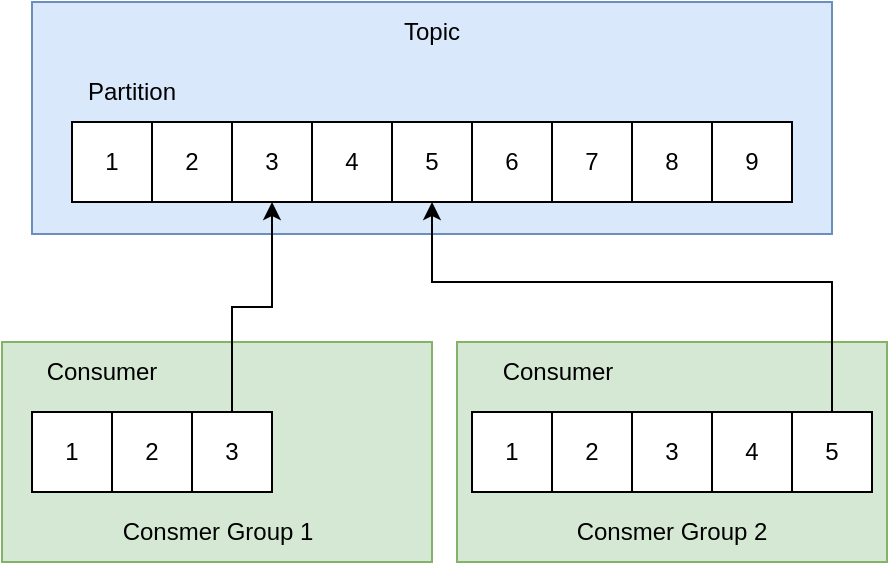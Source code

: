 <mxfile version="26.0.6">
  <diagram name="페이지-1" id="VSJfs2gLKaBCTvdECcsm">
    <mxGraphModel dx="524" dy="990" grid="1" gridSize="10" guides="1" tooltips="1" connect="1" arrows="1" fold="1" page="1" pageScale="1" pageWidth="1169" pageHeight="827" math="0" shadow="0">
      <root>
        <mxCell id="0" />
        <mxCell id="1" parent="0" />
        <mxCell id="Xm3YG5wuzKY42tiBY8h3-26" value="" style="rounded=0;whiteSpace=wrap;html=1;fillColor=#d5e8d4;strokeColor=#82b366;" vertex="1" parent="1">
          <mxGeometry x="397.5" y="220" width="215" height="110" as="geometry" />
        </mxCell>
        <mxCell id="Xm3YG5wuzKY42tiBY8h3-22" value="" style="rounded=0;whiteSpace=wrap;html=1;fillColor=#d5e8d4;strokeColor=#82b366;" vertex="1" parent="1">
          <mxGeometry x="170" y="220" width="215" height="110" as="geometry" />
        </mxCell>
        <mxCell id="Xm3YG5wuzKY42tiBY8h3-1" value="" style="rounded=0;whiteSpace=wrap;html=1;fillColor=#dae8fc;strokeColor=#6c8ebf;" vertex="1" parent="1">
          <mxGeometry x="185" y="50" width="400" height="116" as="geometry" />
        </mxCell>
        <mxCell id="Xm3YG5wuzKY42tiBY8h3-2" value="1" style="rounded=0;whiteSpace=wrap;html=1;" vertex="1" parent="1">
          <mxGeometry x="205" y="110" width="40" height="40" as="geometry" />
        </mxCell>
        <mxCell id="Xm3YG5wuzKY42tiBY8h3-3" value="2" style="rounded=0;whiteSpace=wrap;html=1;" vertex="1" parent="1">
          <mxGeometry x="245" y="110" width="40" height="40" as="geometry" />
        </mxCell>
        <mxCell id="Xm3YG5wuzKY42tiBY8h3-4" value="3" style="rounded=0;whiteSpace=wrap;html=1;" vertex="1" parent="1">
          <mxGeometry x="285" y="110" width="40" height="40" as="geometry" />
        </mxCell>
        <mxCell id="Xm3YG5wuzKY42tiBY8h3-5" value="4" style="rounded=0;whiteSpace=wrap;html=1;" vertex="1" parent="1">
          <mxGeometry x="325" y="110" width="40" height="40" as="geometry" />
        </mxCell>
        <mxCell id="Xm3YG5wuzKY42tiBY8h3-6" value="5" style="rounded=0;whiteSpace=wrap;html=1;" vertex="1" parent="1">
          <mxGeometry x="365" y="110" width="40" height="40" as="geometry" />
        </mxCell>
        <mxCell id="Xm3YG5wuzKY42tiBY8h3-7" value="6" style="rounded=0;whiteSpace=wrap;html=1;" vertex="1" parent="1">
          <mxGeometry x="405" y="110" width="40" height="40" as="geometry" />
        </mxCell>
        <mxCell id="Xm3YG5wuzKY42tiBY8h3-8" value="7" style="rounded=0;whiteSpace=wrap;html=1;" vertex="1" parent="1">
          <mxGeometry x="445" y="110" width="40" height="40" as="geometry" />
        </mxCell>
        <mxCell id="Xm3YG5wuzKY42tiBY8h3-9" value="8" style="rounded=0;whiteSpace=wrap;html=1;" vertex="1" parent="1">
          <mxGeometry x="485" y="110" width="40" height="40" as="geometry" />
        </mxCell>
        <mxCell id="Xm3YG5wuzKY42tiBY8h3-10" value="9" style="rounded=0;whiteSpace=wrap;html=1;" vertex="1" parent="1">
          <mxGeometry x="525" y="110" width="40" height="40" as="geometry" />
        </mxCell>
        <mxCell id="Xm3YG5wuzKY42tiBY8h3-11" value="1" style="rounded=0;whiteSpace=wrap;html=1;" vertex="1" parent="1">
          <mxGeometry x="185" y="255" width="40" height="40" as="geometry" />
        </mxCell>
        <mxCell id="Xm3YG5wuzKY42tiBY8h3-12" value="2" style="rounded=0;whiteSpace=wrap;html=1;" vertex="1" parent="1">
          <mxGeometry x="225" y="255" width="40" height="40" as="geometry" />
        </mxCell>
        <mxCell id="Xm3YG5wuzKY42tiBY8h3-25" style="edgeStyle=orthogonalEdgeStyle;rounded=0;orthogonalLoop=1;jettySize=auto;html=1;entryX=0.5;entryY=1;entryDx=0;entryDy=0;" edge="1" parent="1" source="Xm3YG5wuzKY42tiBY8h3-13" target="Xm3YG5wuzKY42tiBY8h3-4">
          <mxGeometry relative="1" as="geometry" />
        </mxCell>
        <mxCell id="Xm3YG5wuzKY42tiBY8h3-13" value="3" style="rounded=0;whiteSpace=wrap;html=1;" vertex="1" parent="1">
          <mxGeometry x="265" y="255" width="40" height="40" as="geometry" />
        </mxCell>
        <mxCell id="Xm3YG5wuzKY42tiBY8h3-14" value="4" style="rounded=0;whiteSpace=wrap;html=1;" vertex="1" parent="1">
          <mxGeometry x="525" y="255" width="40" height="40" as="geometry" />
        </mxCell>
        <mxCell id="Xm3YG5wuzKY42tiBY8h3-32" style="edgeStyle=orthogonalEdgeStyle;rounded=0;orthogonalLoop=1;jettySize=auto;html=1;entryX=0.5;entryY=1;entryDx=0;entryDy=0;" edge="1" parent="1" source="Xm3YG5wuzKY42tiBY8h3-15" target="Xm3YG5wuzKY42tiBY8h3-6">
          <mxGeometry relative="1" as="geometry">
            <Array as="points">
              <mxPoint x="585" y="190" />
              <mxPoint x="385" y="190" />
            </Array>
          </mxGeometry>
        </mxCell>
        <mxCell id="Xm3YG5wuzKY42tiBY8h3-15" value="5" style="rounded=0;whiteSpace=wrap;html=1;" vertex="1" parent="1">
          <mxGeometry x="565" y="255" width="40" height="40" as="geometry" />
        </mxCell>
        <mxCell id="Xm3YG5wuzKY42tiBY8h3-20" value="Topic" style="text;html=1;align=center;verticalAlign=middle;whiteSpace=wrap;rounded=0;" vertex="1" parent="1">
          <mxGeometry x="355" y="50" width="60" height="30" as="geometry" />
        </mxCell>
        <mxCell id="Xm3YG5wuzKY42tiBY8h3-23" value="Consmer Group 1" style="text;html=1;align=center;verticalAlign=middle;whiteSpace=wrap;rounded=0;" vertex="1" parent="1">
          <mxGeometry x="227.5" y="300" width="100" height="30" as="geometry" />
        </mxCell>
        <mxCell id="Xm3YG5wuzKY42tiBY8h3-24" value="Consumer" style="text;html=1;align=center;verticalAlign=middle;whiteSpace=wrap;rounded=0;" vertex="1" parent="1">
          <mxGeometry x="170" y="220" width="100" height="30" as="geometry" />
        </mxCell>
        <mxCell id="Xm3YG5wuzKY42tiBY8h3-27" value="1" style="rounded=0;whiteSpace=wrap;html=1;" vertex="1" parent="1">
          <mxGeometry x="405" y="255" width="40" height="40" as="geometry" />
        </mxCell>
        <mxCell id="Xm3YG5wuzKY42tiBY8h3-28" value="2" style="rounded=0;whiteSpace=wrap;html=1;" vertex="1" parent="1">
          <mxGeometry x="445" y="255" width="40" height="40" as="geometry" />
        </mxCell>
        <mxCell id="Xm3YG5wuzKY42tiBY8h3-29" value="3" style="rounded=0;whiteSpace=wrap;html=1;" vertex="1" parent="1">
          <mxGeometry x="485" y="255" width="40" height="40" as="geometry" />
        </mxCell>
        <mxCell id="Xm3YG5wuzKY42tiBY8h3-30" value="Consmer Group 2" style="text;html=1;align=center;verticalAlign=middle;whiteSpace=wrap;rounded=0;" vertex="1" parent="1">
          <mxGeometry x="455" y="300" width="100" height="30" as="geometry" />
        </mxCell>
        <mxCell id="Xm3YG5wuzKY42tiBY8h3-31" value="Consumer" style="text;html=1;align=center;verticalAlign=middle;whiteSpace=wrap;rounded=0;" vertex="1" parent="1">
          <mxGeometry x="397.5" y="220" width="100" height="30" as="geometry" />
        </mxCell>
        <mxCell id="Xm3YG5wuzKY42tiBY8h3-33" value="Partition" style="text;html=1;align=center;verticalAlign=middle;whiteSpace=wrap;rounded=0;" vertex="1" parent="1">
          <mxGeometry x="205" y="80" width="60" height="30" as="geometry" />
        </mxCell>
      </root>
    </mxGraphModel>
  </diagram>
</mxfile>
